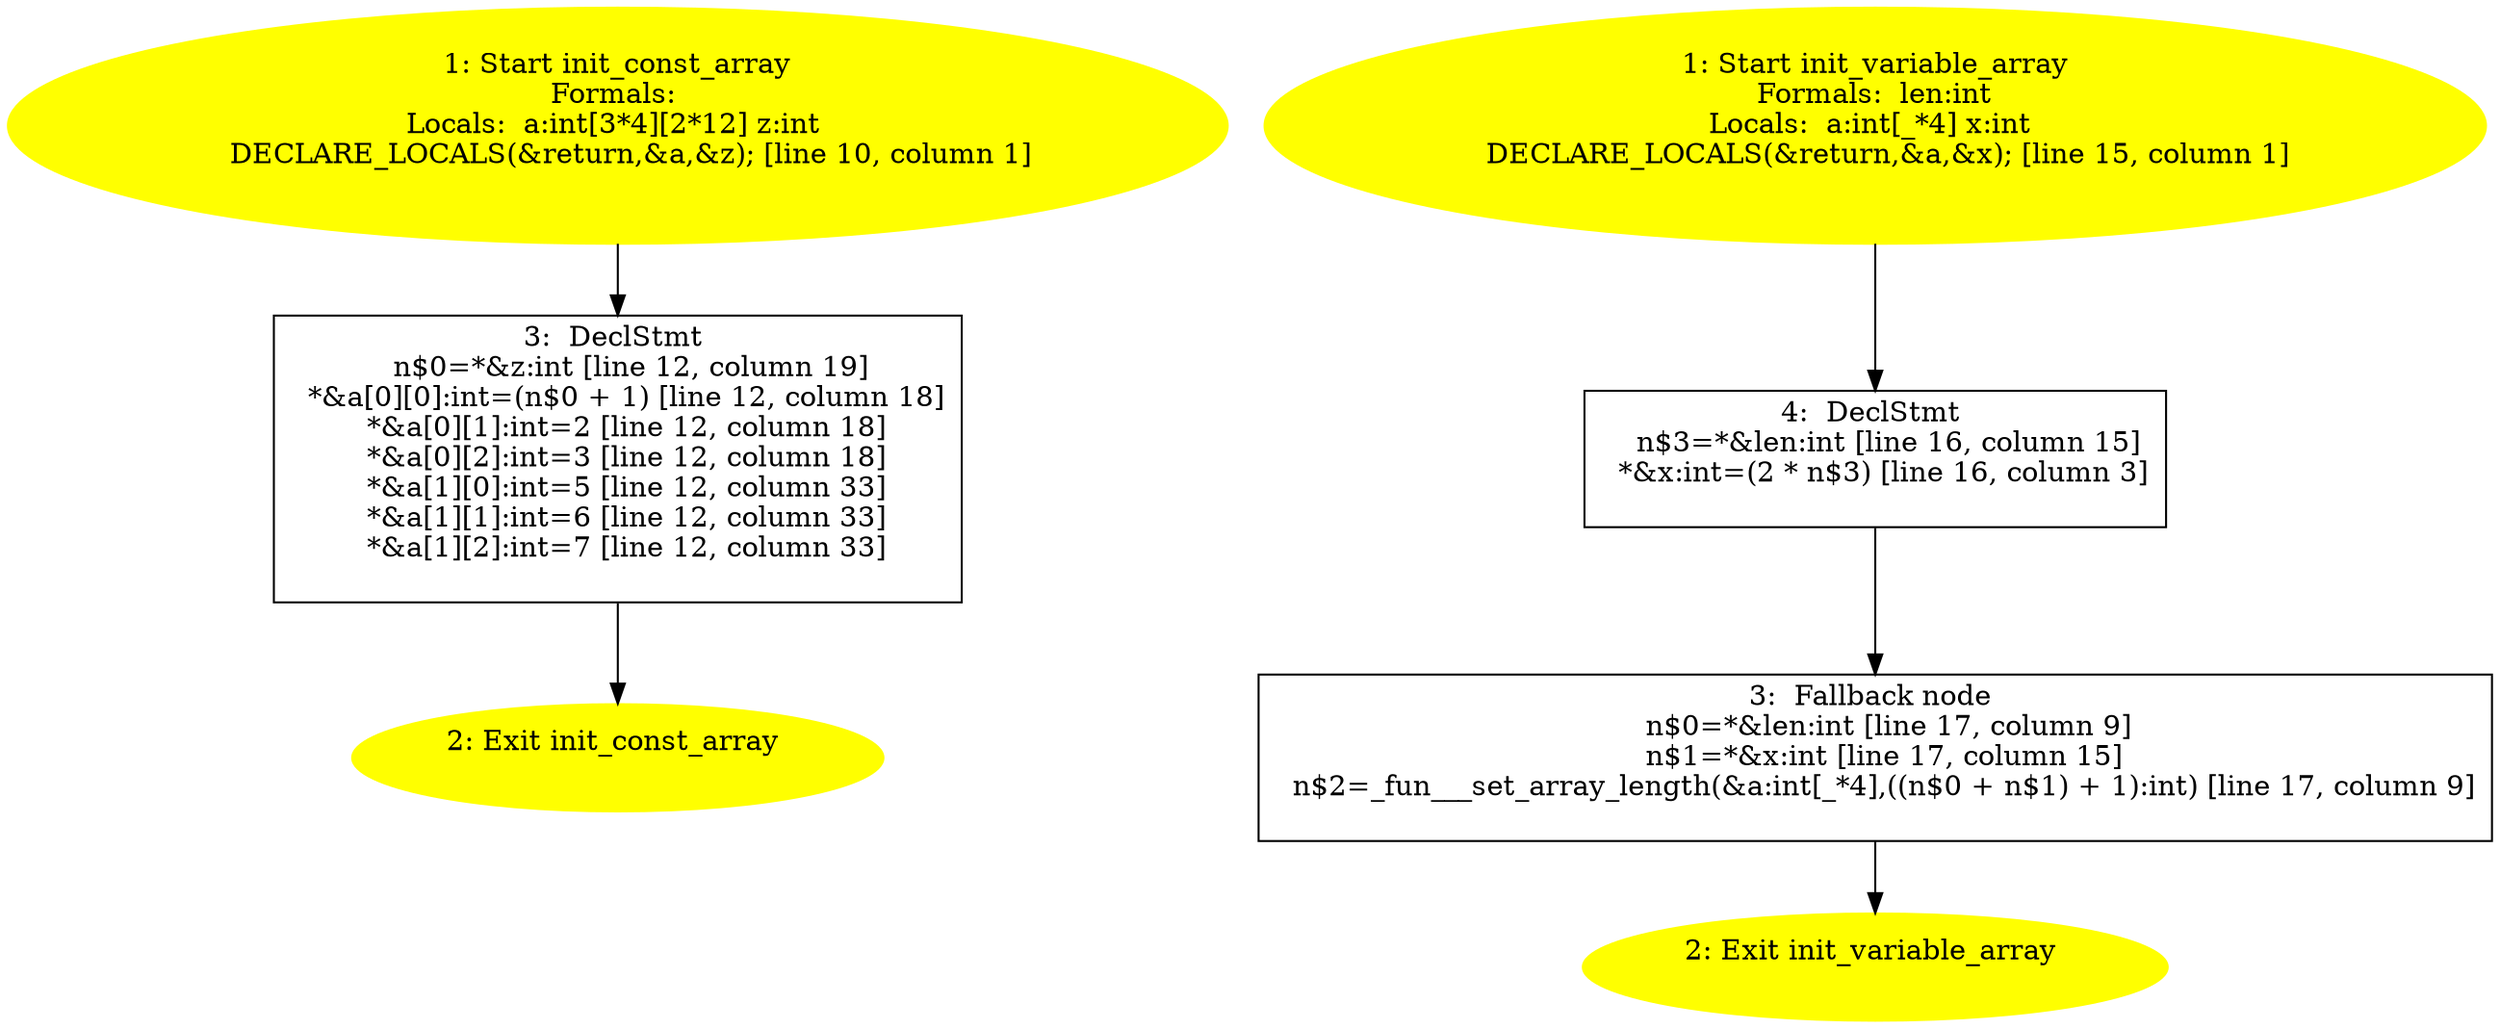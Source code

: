 /* @generated */
digraph cfg {
"init_const_array.b1cf412cdbd1beaf15a9f6a3789043b9_1" [label="1: Start init_const_array\nFormals: \nLocals:  a:int[3*4][2*12] z:int \n   DECLARE_LOCALS(&return,&a,&z); [line 10, column 1]\n " color=yellow style=filled]
	

	 "init_const_array.b1cf412cdbd1beaf15a9f6a3789043b9_1" -> "init_const_array.b1cf412cdbd1beaf15a9f6a3789043b9_3" ;
"init_const_array.b1cf412cdbd1beaf15a9f6a3789043b9_2" [label="2: Exit init_const_array \n  " color=yellow style=filled]
	

"init_const_array.b1cf412cdbd1beaf15a9f6a3789043b9_3" [label="3:  DeclStmt \n   n$0=*&z:int [line 12, column 19]\n  *&a[0][0]:int=(n$0 + 1) [line 12, column 18]\n  *&a[0][1]:int=2 [line 12, column 18]\n  *&a[0][2]:int=3 [line 12, column 18]\n  *&a[1][0]:int=5 [line 12, column 33]\n  *&a[1][1]:int=6 [line 12, column 33]\n  *&a[1][2]:int=7 [line 12, column 33]\n " shape="box"]
	

	 "init_const_array.b1cf412cdbd1beaf15a9f6a3789043b9_3" -> "init_const_array.b1cf412cdbd1beaf15a9f6a3789043b9_2" ;
"init_variable_array.8cdc6857adcb1fd04fb6555d8ce3e4c1_1" [label="1: Start init_variable_array\nFormals:  len:int\nLocals:  a:int[_*4] x:int \n   DECLARE_LOCALS(&return,&a,&x); [line 15, column 1]\n " color=yellow style=filled]
	

	 "init_variable_array.8cdc6857adcb1fd04fb6555d8ce3e4c1_1" -> "init_variable_array.8cdc6857adcb1fd04fb6555d8ce3e4c1_4" ;
"init_variable_array.8cdc6857adcb1fd04fb6555d8ce3e4c1_2" [label="2: Exit init_variable_array \n  " color=yellow style=filled]
	

"init_variable_array.8cdc6857adcb1fd04fb6555d8ce3e4c1_3" [label="3:  Fallback node \n   n$0=*&len:int [line 17, column 9]\n  n$1=*&x:int [line 17, column 15]\n  n$2=_fun___set_array_length(&a:int[_*4],((n$0 + n$1) + 1):int) [line 17, column 9]\n " shape="box"]
	

	 "init_variable_array.8cdc6857adcb1fd04fb6555d8ce3e4c1_3" -> "init_variable_array.8cdc6857adcb1fd04fb6555d8ce3e4c1_2" ;
"init_variable_array.8cdc6857adcb1fd04fb6555d8ce3e4c1_4" [label="4:  DeclStmt \n   n$3=*&len:int [line 16, column 15]\n  *&x:int=(2 * n$3) [line 16, column 3]\n " shape="box"]
	

	 "init_variable_array.8cdc6857adcb1fd04fb6555d8ce3e4c1_4" -> "init_variable_array.8cdc6857adcb1fd04fb6555d8ce3e4c1_3" ;
}
